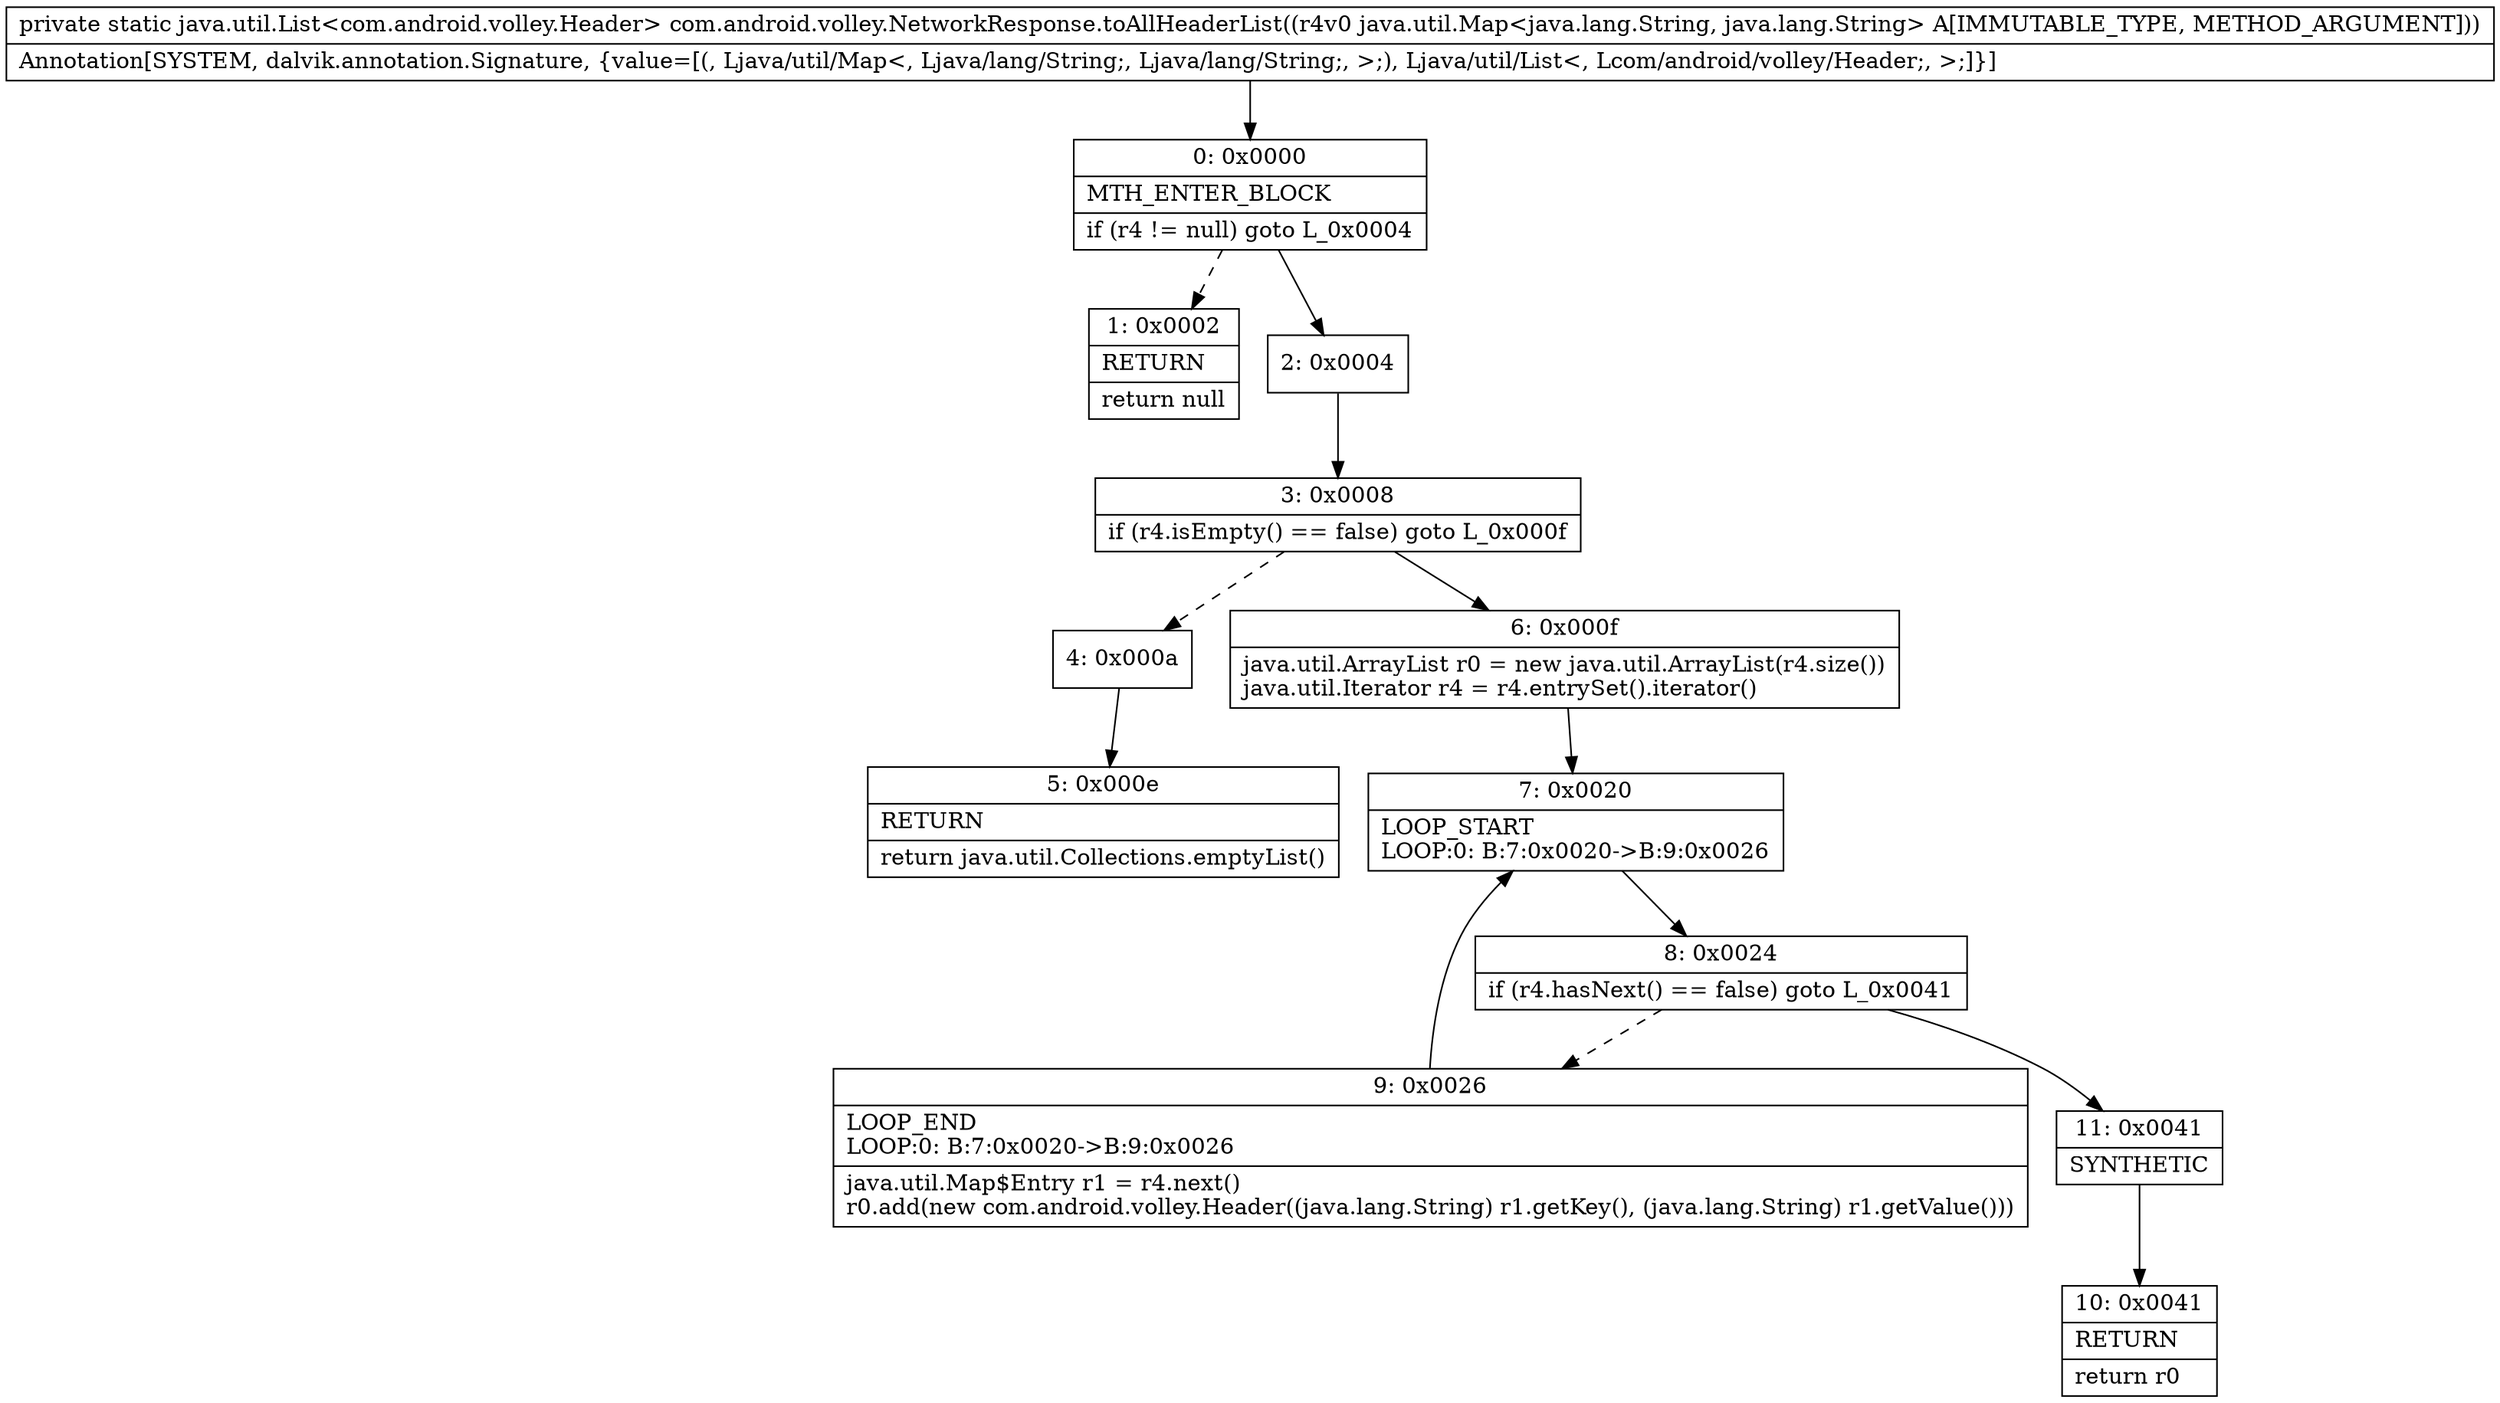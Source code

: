 digraph "CFG forcom.android.volley.NetworkResponse.toAllHeaderList(Ljava\/util\/Map;)Ljava\/util\/List;" {
Node_0 [shape=record,label="{0\:\ 0x0000|MTH_ENTER_BLOCK\l|if (r4 != null) goto L_0x0004\l}"];
Node_1 [shape=record,label="{1\:\ 0x0002|RETURN\l|return null\l}"];
Node_2 [shape=record,label="{2\:\ 0x0004}"];
Node_3 [shape=record,label="{3\:\ 0x0008|if (r4.isEmpty() == false) goto L_0x000f\l}"];
Node_4 [shape=record,label="{4\:\ 0x000a}"];
Node_5 [shape=record,label="{5\:\ 0x000e|RETURN\l|return java.util.Collections.emptyList()\l}"];
Node_6 [shape=record,label="{6\:\ 0x000f|java.util.ArrayList r0 = new java.util.ArrayList(r4.size())\ljava.util.Iterator r4 = r4.entrySet().iterator()\l}"];
Node_7 [shape=record,label="{7\:\ 0x0020|LOOP_START\lLOOP:0: B:7:0x0020\-\>B:9:0x0026\l}"];
Node_8 [shape=record,label="{8\:\ 0x0024|if (r4.hasNext() == false) goto L_0x0041\l}"];
Node_9 [shape=record,label="{9\:\ 0x0026|LOOP_END\lLOOP:0: B:7:0x0020\-\>B:9:0x0026\l|java.util.Map$Entry r1 = r4.next()\lr0.add(new com.android.volley.Header((java.lang.String) r1.getKey(), (java.lang.String) r1.getValue()))\l}"];
Node_10 [shape=record,label="{10\:\ 0x0041|RETURN\l|return r0\l}"];
Node_11 [shape=record,label="{11\:\ 0x0041|SYNTHETIC\l}"];
MethodNode[shape=record,label="{private static java.util.List\<com.android.volley.Header\> com.android.volley.NetworkResponse.toAllHeaderList((r4v0 java.util.Map\<java.lang.String, java.lang.String\> A[IMMUTABLE_TYPE, METHOD_ARGUMENT]))  | Annotation[SYSTEM, dalvik.annotation.Signature, \{value=[(, Ljava\/util\/Map\<, Ljava\/lang\/String;, Ljava\/lang\/String;, \>;), Ljava\/util\/List\<, Lcom\/android\/volley\/Header;, \>;]\}]\l}"];
MethodNode -> Node_0;
Node_0 -> Node_1[style=dashed];
Node_0 -> Node_2;
Node_2 -> Node_3;
Node_3 -> Node_4[style=dashed];
Node_3 -> Node_6;
Node_4 -> Node_5;
Node_6 -> Node_7;
Node_7 -> Node_8;
Node_8 -> Node_9[style=dashed];
Node_8 -> Node_11;
Node_9 -> Node_7;
Node_11 -> Node_10;
}


